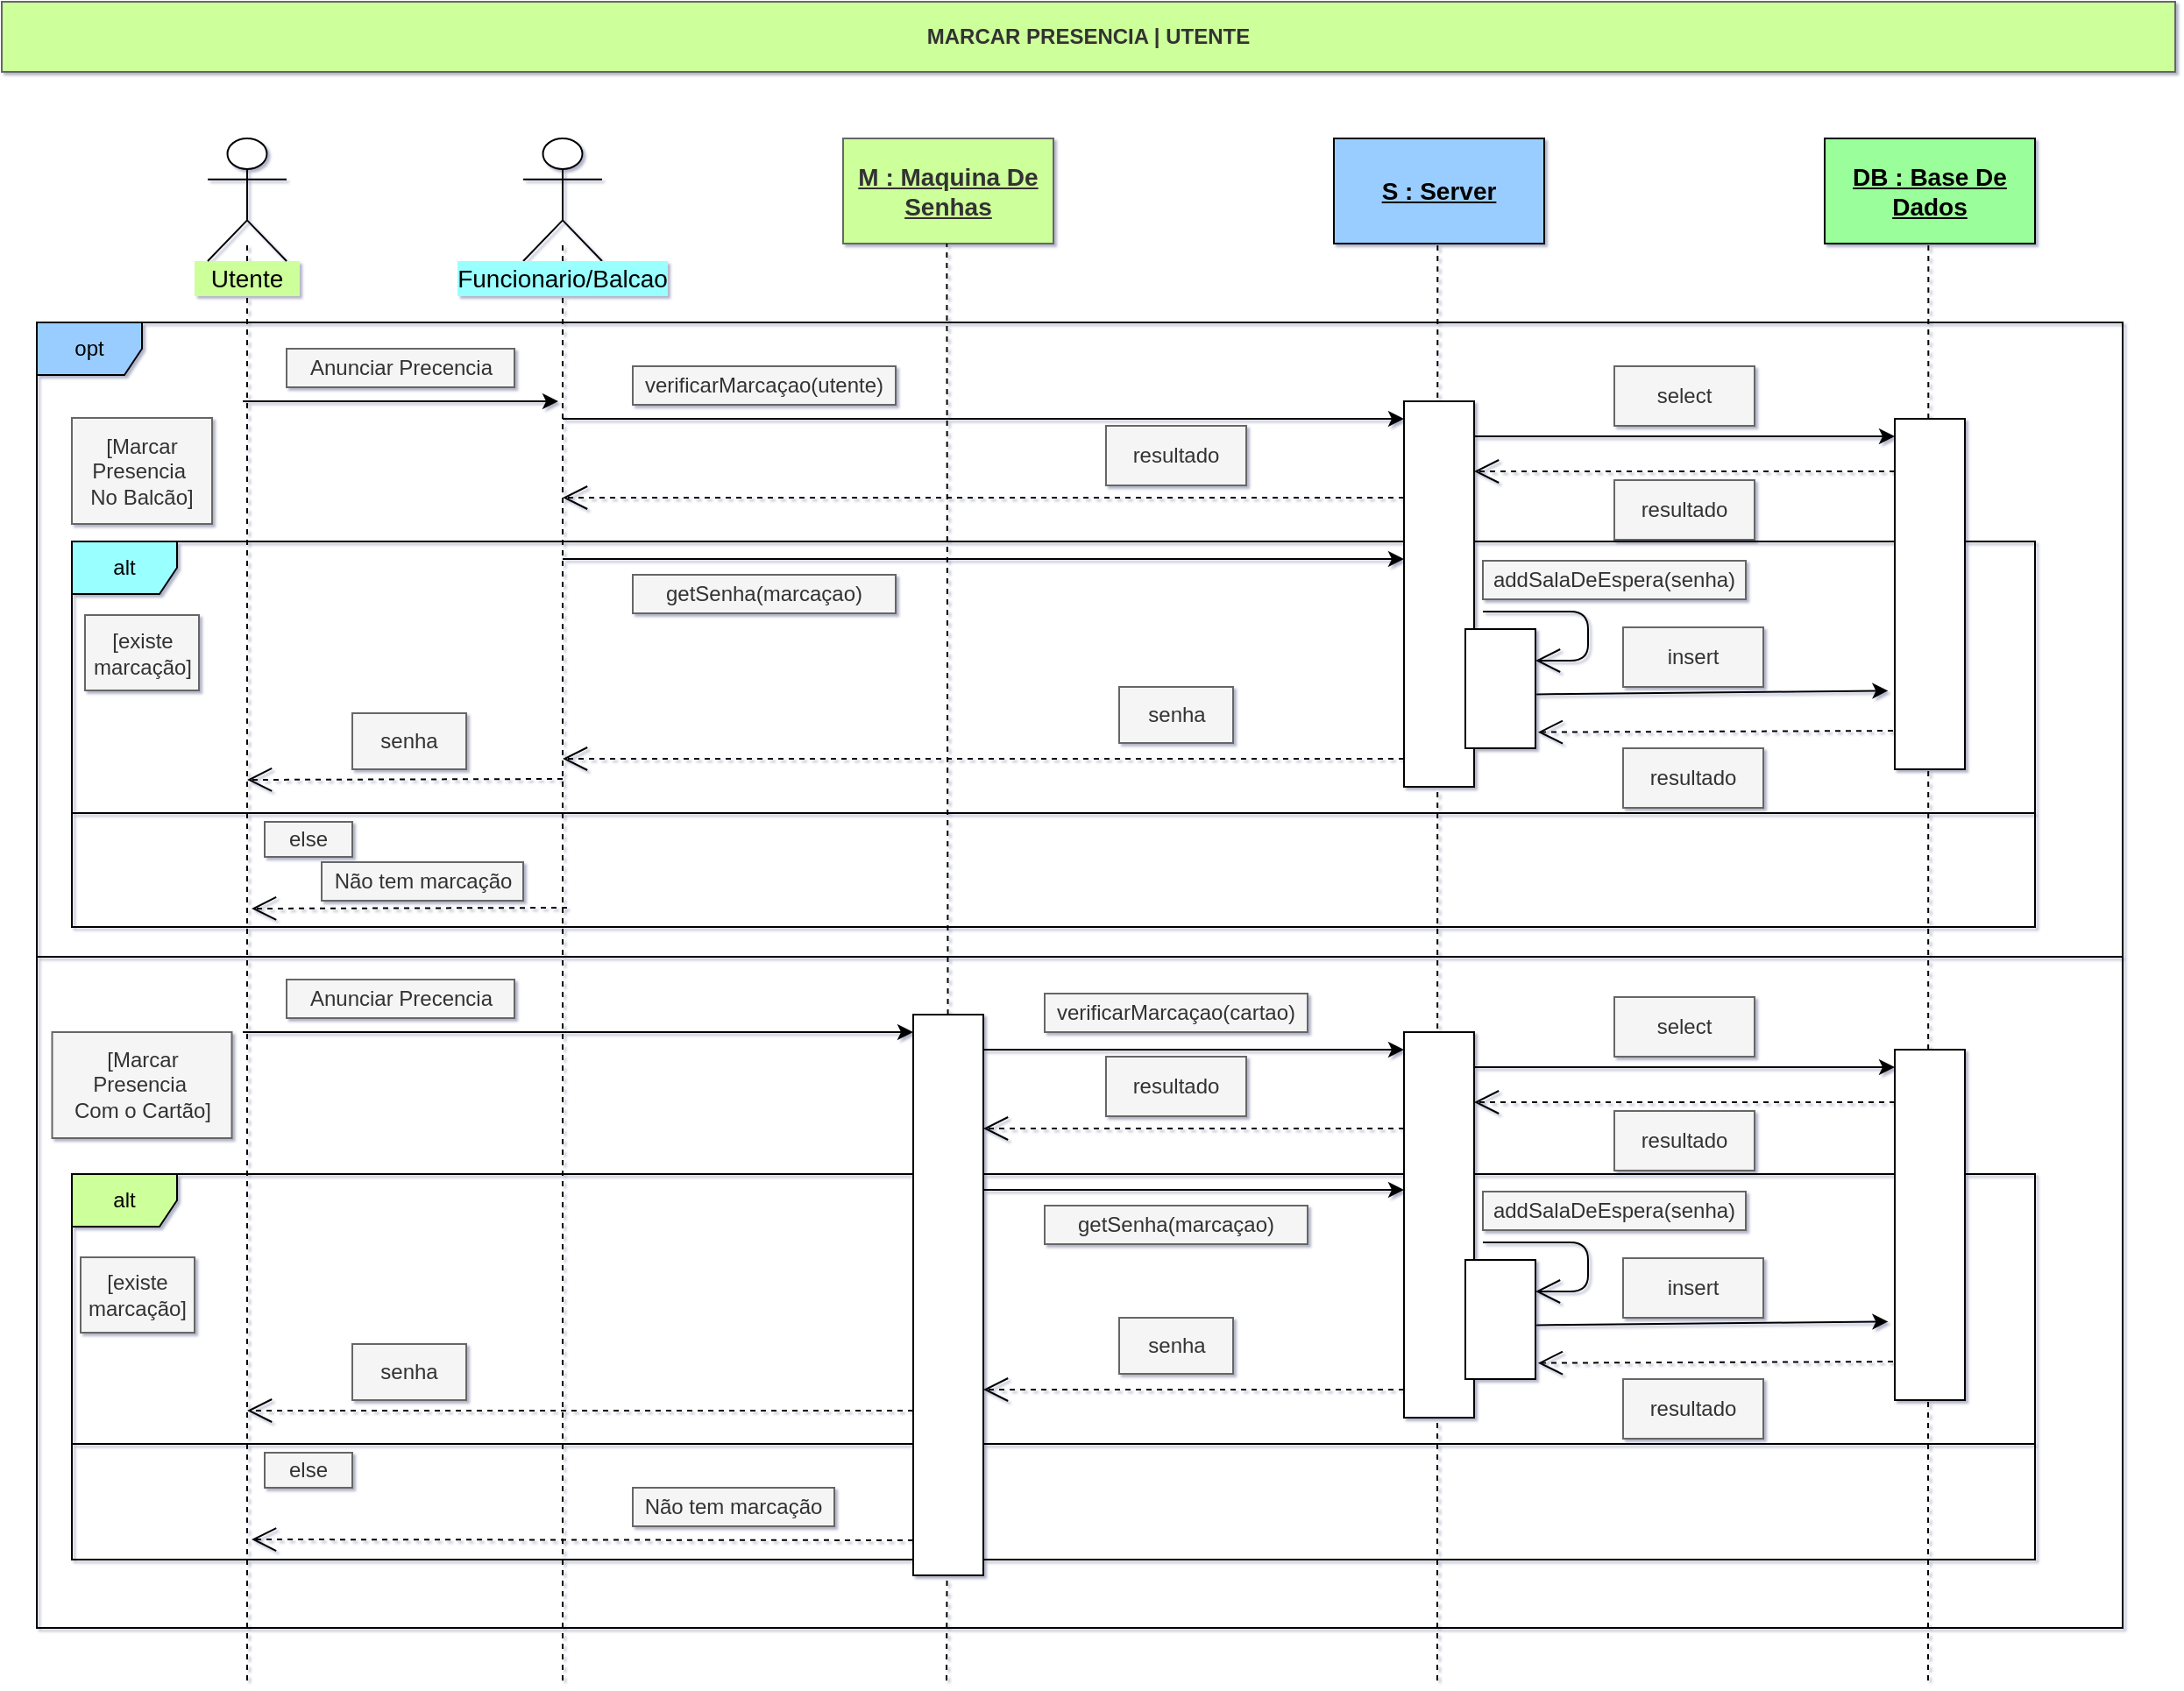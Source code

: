 <mxfile version="14.2.7" type="device"><diagram id="AsH_5SjAXSJHShSrWKoF" name="Page-1"><mxGraphModel dx="2207" dy="491" grid="1" gridSize="10" guides="1" tooltips="1" connect="0" arrows="1" fold="1" page="1" pageScale="1" pageWidth="1169" pageHeight="827" math="0" shadow="1"><root><mxCell id="0"/><mxCell id="1" parent="0"/><mxCell id="l-q_9VvHlV9_ip4h9_yq-100" value="opt" style="shape=umlFrame;whiteSpace=wrap;html=1;fillColor=#9ACDFF;" parent="1" vertex="1"><mxGeometry x="-20" y="225" width="1190" height="745" as="geometry"/></mxCell><mxCell id="l-q_9VvHlV9_ip4h9_yq-67" value="alt" style="shape=umlFrame;whiteSpace=wrap;html=1;fillColor=#CDFF9A;" parent="1" vertex="1"><mxGeometry y="711" width="1120" height="220" as="geometry"/></mxCell><mxCell id="l-q_9VvHlV9_ip4h9_yq-14" value="alt" style="shape=umlFrame;whiteSpace=wrap;html=1;fillColor=#9AFFFF;" parent="1" vertex="1"><mxGeometry y="350" width="1120" height="220" as="geometry"/></mxCell><mxCell id="yt4L-jeNNCaIfQfXymkX-6" value="&lt;b&gt;MARCAR PRESENCIA | UTENTE&lt;/b&gt;" style="text;html=1;align=center;verticalAlign=middle;whiteSpace=wrap;rounded=0;strokeColor=#666666;fontColor=#333333;fillColor=#CDFF9A;" parent="1" vertex="1"><mxGeometry x="-40" y="42" width="1240" height="40" as="geometry"/></mxCell><mxCell id="tvffZK_oMYYl_4dd8lyw-2" value="&lt;span style=&quot;font-size: 14px&quot;&gt;&lt;b&gt;BaseDeDados&lt;/b&gt;&lt;/span&gt;" style="rounded=0;whiteSpace=wrap;html=1;fillColor=#9AFF9A;" parent="1" vertex="1"><mxGeometry x="1000" y="120" width="120" height="60" as="geometry"/></mxCell><mxCell id="tvffZK_oMYYl_4dd8lyw-3" value="" style="endArrow=none;dashed=1;html=1;rounded=1;" parent="1" edge="1"><mxGeometry width="50" height="50" relative="1" as="geometry"><mxPoint x="100" y="1000" as="sourcePoint"/><mxPoint x="100" y="180" as="targetPoint"/></mxGeometry></mxCell><mxCell id="tvffZK_oMYYl_4dd8lyw-6" value="&lt;span style=&quot;font-size: 14px&quot;&gt;Utente&lt;/span&gt;" style="text;html=1;align=center;verticalAlign=middle;whiteSpace=wrap;rounded=0;fillColor=#CDFF9A;" parent="1" vertex="1"><mxGeometry x="70" y="190" width="60" height="20" as="geometry"/></mxCell><mxCell id="tvffZK_oMYYl_4dd8lyw-10" value="&lt;span style=&quot;font-size: 14px&quot;&gt;&lt;b&gt;&lt;u&gt;M : Maquina De&lt;br&gt;Senhas&lt;br&gt;&lt;/u&gt;&lt;/b&gt;&lt;/span&gt;" style="rounded=0;whiteSpace=wrap;html=1;strokeColor=#666666;fontColor=#333333;fillColor=#CDFF9A;" parent="1" vertex="1"><mxGeometry x="440" y="120" width="120" height="60" as="geometry"/></mxCell><mxCell id="tvffZK_oMYYl_4dd8lyw-107" value="Anunciar Precencia" style="text;html=1;strokeColor=#666666;align=center;verticalAlign=middle;whiteSpace=wrap;rounded=0;fillColor=#f5f5f5;fontColor=#333333;" parent="1" vertex="1"><mxGeometry x="122.5" y="240" width="130" height="22" as="geometry"/></mxCell><mxCell id="W52ST7gWvC9Ii1twbOVq-111" value="" style="endArrow=none;dashed=1;html=1;rounded=1;" parent="1" source="l-q_9VvHlV9_ip4h9_yq-98" edge="1"><mxGeometry width="50" height="50" relative="1" as="geometry"><mxPoint x="499" y="1000" as="sourcePoint"/><mxPoint x="499.17" y="180" as="targetPoint"/></mxGeometry></mxCell><mxCell id="W52ST7gWvC9Ii1twbOVq-112" value="" style="endArrow=none;dashed=1;html=1;rounded=1;" parent="1" edge="1"><mxGeometry width="50" height="50" relative="1" as="geometry"><mxPoint x="779" y="1000" as="sourcePoint"/><mxPoint x="779.17" y="170" as="targetPoint"/></mxGeometry></mxCell><mxCell id="W52ST7gWvC9Ii1twbOVq-113" value="" style="endArrow=none;dashed=1;html=1;rounded=1;" parent="1" edge="1"><mxGeometry width="50" height="50" relative="1" as="geometry"><mxPoint x="1059" y="1000" as="sourcePoint"/><mxPoint x="1059.17" y="180" as="targetPoint"/></mxGeometry></mxCell><mxCell id="krT9wMDKRIHP58INxjv6-1" value="" style="shape=umlActor;verticalLabelPosition=bottom;verticalAlign=top;html=1;outlineConnect=0;" parent="1" vertex="1"><mxGeometry x="77.5" y="120" width="45" height="70" as="geometry"/></mxCell><mxCell id="tvffZK_oMYYl_4dd8lyw-1" value="&lt;font style=&quot;font-size: 14px&quot;&gt;Server&lt;/font&gt;" style="rounded=0;whiteSpace=wrap;html=1;fillColor=#9ACDFF;" parent="1" vertex="1"><mxGeometry x="720" y="120" width="120" height="60" as="geometry"/></mxCell><mxCell id="l-q_9VvHlV9_ip4h9_yq-1" value="" style="endArrow=none;dashed=1;html=1;rounded=1;" parent="1" source="l-q_9VvHlV9_ip4h9_yq-2" edge="1"><mxGeometry width="50" height="50" relative="1" as="geometry"><mxPoint x="280" y="770" as="sourcePoint"/><mxPoint x="280" y="180" as="targetPoint"/></mxGeometry></mxCell><mxCell id="l-q_9VvHlV9_ip4h9_yq-3" value="" style="shape=umlActor;verticalLabelPosition=bottom;verticalAlign=top;html=1;outlineConnect=0;" parent="1" vertex="1"><mxGeometry x="257.5" y="120" width="45" height="70" as="geometry"/></mxCell><mxCell id="l-q_9VvHlV9_ip4h9_yq-2" value="&lt;span style=&quot;font-size: 14px&quot;&gt;Funcionario/Balcao&lt;/span&gt;" style="text;html=1;align=center;verticalAlign=middle;whiteSpace=wrap;rounded=0;fillColor=#9AFFFF;" parent="1" vertex="1"><mxGeometry x="220" y="190" width="120" height="20" as="geometry"/></mxCell><mxCell id="l-q_9VvHlV9_ip4h9_yq-4" value="" style="endArrow=none;dashed=1;html=1;rounded=1;" parent="1" target="l-q_9VvHlV9_ip4h9_yq-2" edge="1"><mxGeometry width="50" height="50" relative="1" as="geometry"><mxPoint x="280" y="1000" as="sourcePoint"/><mxPoint x="280" y="180" as="targetPoint"/></mxGeometry></mxCell><mxCell id="l-q_9VvHlV9_ip4h9_yq-5" value="" style="endArrow=classic;html=1;" parent="1" edge="1"><mxGeometry width="50" height="50" relative="1" as="geometry"><mxPoint x="97.5" y="270" as="sourcePoint"/><mxPoint x="277.5" y="270" as="targetPoint"/></mxGeometry></mxCell><mxCell id="l-q_9VvHlV9_ip4h9_yq-6" value="" style="endArrow=classic;html=1;" parent="1" edge="1"><mxGeometry width="50" height="50" relative="1" as="geometry"><mxPoint x="280" y="280" as="sourcePoint"/><mxPoint x="760" y="280" as="targetPoint"/></mxGeometry></mxCell><mxCell id="l-q_9VvHlV9_ip4h9_yq-7" value="verificarMarcaçao(utente)" style="text;html=1;strokeColor=#666666;align=center;verticalAlign=middle;whiteSpace=wrap;rounded=0;fillColor=#f5f5f5;fontColor=#333333;" parent="1" vertex="1"><mxGeometry x="320" y="250" width="150" height="22" as="geometry"/></mxCell><mxCell id="l-q_9VvHlV9_ip4h9_yq-8" value="" style="endArrow=classic;html=1;" parent="1" edge="1"><mxGeometry width="50" height="50" relative="1" as="geometry"><mxPoint x="800" y="290" as="sourcePoint"/><mxPoint x="1040" y="290" as="targetPoint"/></mxGeometry></mxCell><mxCell id="l-q_9VvHlV9_ip4h9_yq-9" value="select" style="text;html=1;strokeColor=#666666;align=center;verticalAlign=middle;whiteSpace=wrap;rounded=0;fillColor=#f5f5f5;fontColor=#333333;" parent="1" vertex="1"><mxGeometry x="880" y="250" width="80" height="34" as="geometry"/></mxCell><mxCell id="l-q_9VvHlV9_ip4h9_yq-10" value="" style="endArrow=open;endFill=1;endSize=12;html=1;dashed=1;" parent="1" edge="1"><mxGeometry width="160" relative="1" as="geometry"><mxPoint x="1040" y="310" as="sourcePoint"/><mxPoint x="800" y="310" as="targetPoint"/></mxGeometry></mxCell><mxCell id="l-q_9VvHlV9_ip4h9_yq-11" value="resultado" style="text;html=1;strokeColor=#666666;align=center;verticalAlign=middle;whiteSpace=wrap;rounded=0;fillColor=#f5f5f5;fontColor=#333333;" parent="1" vertex="1"><mxGeometry x="880" y="315" width="80" height="34" as="geometry"/></mxCell><mxCell id="l-q_9VvHlV9_ip4h9_yq-12" value="" style="endArrow=open;endFill=1;endSize=12;html=1;dashed=1;" parent="1" edge="1"><mxGeometry width="160" relative="1" as="geometry"><mxPoint x="760" y="325" as="sourcePoint"/><mxPoint x="280" y="325" as="targetPoint"/></mxGeometry></mxCell><mxCell id="l-q_9VvHlV9_ip4h9_yq-13" value="resultado" style="text;html=1;strokeColor=#666666;align=center;verticalAlign=middle;whiteSpace=wrap;rounded=0;fillColor=#f5f5f5;fontColor=#333333;" parent="1" vertex="1"><mxGeometry x="590" y="284" width="80" height="34" as="geometry"/></mxCell><mxCell id="l-q_9VvHlV9_ip4h9_yq-15" value="[existe marcação]" style="text;html=1;strokeColor=#666666;align=center;verticalAlign=middle;whiteSpace=wrap;rounded=0;fillColor=#f5f5f5;fontColor=#333333;" parent="1" vertex="1"><mxGeometry x="7.5" y="392" width="65" height="43" as="geometry"/></mxCell><mxCell id="l-q_9VvHlV9_ip4h9_yq-16" value="" style="endArrow=classic;html=1;" parent="1" edge="1"><mxGeometry width="50" height="50" relative="1" as="geometry"><mxPoint x="280" y="360" as="sourcePoint"/><mxPoint x="760" y="360" as="targetPoint"/></mxGeometry></mxCell><mxCell id="l-q_9VvHlV9_ip4h9_yq-17" value="getSenha(marcaçao)" style="text;html=1;strokeColor=#666666;align=center;verticalAlign=middle;whiteSpace=wrap;rounded=0;fillColor=#f5f5f5;fontColor=#333333;" parent="1" vertex="1"><mxGeometry x="320" y="369" width="150" height="22" as="geometry"/></mxCell><mxCell id="l-q_9VvHlV9_ip4h9_yq-18" value="" style="endArrow=open;endFill=1;endSize=12;html=1;dashed=1;" parent="1" edge="1"><mxGeometry width="160" relative="1" as="geometry"><mxPoint x="760" y="474" as="sourcePoint"/><mxPoint x="280" y="474" as="targetPoint"/></mxGeometry></mxCell><mxCell id="l-q_9VvHlV9_ip4h9_yq-19" value="senha" style="text;html=1;strokeColor=#666666;align=center;verticalAlign=middle;whiteSpace=wrap;rounded=0;fillColor=#f5f5f5;fontColor=#333333;" parent="1" vertex="1"><mxGeometry x="597.5" y="433" width="65" height="32" as="geometry"/></mxCell><mxCell id="l-q_9VvHlV9_ip4h9_yq-20" value="" style="endArrow=open;endFill=1;endSize=12;html=1;dashed=1;" parent="1" edge="1"><mxGeometry width="160" relative="1" as="geometry"><mxPoint x="280" y="485.5" as="sourcePoint"/><mxPoint x="100" y="486" as="targetPoint"/></mxGeometry></mxCell><mxCell id="l-q_9VvHlV9_ip4h9_yq-21" value="senha" style="text;html=1;strokeColor=#666666;align=center;verticalAlign=middle;whiteSpace=wrap;rounded=0;fillColor=#f5f5f5;fontColor=#333333;" parent="1" vertex="1"><mxGeometry x="160" y="448" width="65" height="32" as="geometry"/></mxCell><mxCell id="l-q_9VvHlV9_ip4h9_yq-23" value="" style="endArrow=open;endFill=1;endSize=12;html=1;" parent="1" edge="1"><mxGeometry width="160" relative="1" as="geometry"><mxPoint x="805" y="390" as="sourcePoint"/><mxPoint x="835" y="418" as="targetPoint"/><Array as="points"><mxPoint x="865" y="390"/><mxPoint x="865" y="418"/></Array></mxGeometry></mxCell><mxCell id="l-q_9VvHlV9_ip4h9_yq-25" value="" style="endArrow=classic;html=1;exitX=1.015;exitY=0.547;exitDx=0;exitDy=0;exitPerimeter=0;entryX=-0.095;entryY=0.776;entryDx=0;entryDy=0;entryPerimeter=0;" parent="1" source="l-q_9VvHlV9_ip4h9_yq-24" target="l-q_9VvHlV9_ip4h9_yq-30" edge="1"><mxGeometry width="50" height="50" relative="1" as="geometry"><mxPoint x="595" y="368" as="sourcePoint"/><mxPoint x="1030" y="437" as="targetPoint"/></mxGeometry></mxCell><mxCell id="l-q_9VvHlV9_ip4h9_yq-26" value="" style="endArrow=open;endFill=1;endSize=12;html=1;dashed=1;entryX=1.035;entryY=0.865;entryDx=0;entryDy=0;entryPerimeter=0;" parent="1" target="l-q_9VvHlV9_ip4h9_yq-24" edge="1"><mxGeometry width="160" relative="1" as="geometry"><mxPoint x="1045" y="458" as="sourcePoint"/><mxPoint x="805" y="458" as="targetPoint"/></mxGeometry></mxCell><mxCell id="l-q_9VvHlV9_ip4h9_yq-27" value="insert" style="text;html=1;strokeColor=#666666;align=center;verticalAlign=middle;whiteSpace=wrap;rounded=0;fillColor=#f5f5f5;fontColor=#333333;" parent="1" vertex="1"><mxGeometry x="885" y="399" width="80" height="34" as="geometry"/></mxCell><mxCell id="l-q_9VvHlV9_ip4h9_yq-28" value="resultado" style="text;html=1;strokeColor=#666666;align=center;verticalAlign=middle;whiteSpace=wrap;rounded=0;fillColor=#f5f5f5;fontColor=#333333;" parent="1" vertex="1"><mxGeometry x="885" y="468" width="80" height="34" as="geometry"/></mxCell><mxCell id="l-q_9VvHlV9_ip4h9_yq-29" value="addSalaDeEspera(senha)" style="text;html=1;strokeColor=#666666;align=center;verticalAlign=middle;whiteSpace=wrap;rounded=0;fillColor=#f5f5f5;fontColor=#333333;" parent="1" vertex="1"><mxGeometry x="805" y="361" width="150" height="22" as="geometry"/></mxCell><mxCell id="l-q_9VvHlV9_ip4h9_yq-30" value="" style="rounded=0;whiteSpace=wrap;html=1;" parent="1" vertex="1"><mxGeometry x="1040" y="280" width="40" height="200" as="geometry"/></mxCell><mxCell id="l-q_9VvHlV9_ip4h9_yq-31" value="" style="rounded=0;whiteSpace=wrap;html=1;" parent="1" vertex="1"><mxGeometry x="760" y="270" width="40" height="220" as="geometry"/></mxCell><mxCell id="l-q_9VvHlV9_ip4h9_yq-24" value="" style="rounded=0;whiteSpace=wrap;html=1;" parent="1" vertex="1"><mxGeometry x="795" y="400" width="40" height="68" as="geometry"/></mxCell><mxCell id="l-q_9VvHlV9_ip4h9_yq-32" value="" style="line;strokeWidth=1;fillColor=none;align=left;verticalAlign=middle;spacingTop=-1;spacingLeft=3;spacingRight=3;rotatable=0;labelPosition=right;points=[];portConstraint=eastwest;" parent="1" vertex="1"><mxGeometry y="501" width="1120" height="8" as="geometry"/></mxCell><mxCell id="l-q_9VvHlV9_ip4h9_yq-33" value="else" style="text;html=1;strokeColor=#666666;align=center;verticalAlign=middle;whiteSpace=wrap;rounded=0;fillColor=#f5f5f5;fontColor=#333333;" parent="1" vertex="1"><mxGeometry x="110" y="510" width="50" height="20" as="geometry"/></mxCell><mxCell id="l-q_9VvHlV9_ip4h9_yq-34" value="" style="endArrow=open;endFill=1;endSize=12;html=1;dashed=1;" parent="1" edge="1"><mxGeometry width="160" relative="1" as="geometry"><mxPoint x="282.5" y="559" as="sourcePoint"/><mxPoint x="102.5" y="559.5" as="targetPoint"/></mxGeometry></mxCell><mxCell id="l-q_9VvHlV9_ip4h9_yq-35" value="Não tem marcação" style="text;html=1;strokeColor=#666666;align=center;verticalAlign=middle;whiteSpace=wrap;rounded=0;fillColor=#f5f5f5;fontColor=#333333;" parent="1" vertex="1"><mxGeometry x="142.5" y="533" width="115" height="22" as="geometry"/></mxCell><mxCell id="l-q_9VvHlV9_ip4h9_yq-68" value="Anunciar Precencia" style="text;html=1;strokeColor=#666666;align=center;verticalAlign=middle;whiteSpace=wrap;rounded=0;fillColor=#f5f5f5;fontColor=#333333;" parent="1" vertex="1"><mxGeometry x="122.5" y="600" width="130" height="22" as="geometry"/></mxCell><mxCell id="l-q_9VvHlV9_ip4h9_yq-69" value="" style="endArrow=classic;html=1;" parent="1" edge="1"><mxGeometry width="50" height="50" relative="1" as="geometry"><mxPoint x="97.5" y="630" as="sourcePoint"/><mxPoint x="480" y="630" as="targetPoint"/></mxGeometry></mxCell><mxCell id="l-q_9VvHlV9_ip4h9_yq-70" value="" style="endArrow=classic;html=1;" parent="1" edge="1"><mxGeometry width="50" height="50" relative="1" as="geometry"><mxPoint x="520" y="640" as="sourcePoint"/><mxPoint x="760.0" y="640" as="targetPoint"/></mxGeometry></mxCell><mxCell id="l-q_9VvHlV9_ip4h9_yq-71" value="verificarMarcaçao(cartao)" style="text;html=1;strokeColor=#666666;align=center;verticalAlign=middle;whiteSpace=wrap;rounded=0;fillColor=#f5f5f5;fontColor=#333333;" parent="1" vertex="1"><mxGeometry x="555" y="608" width="150" height="22" as="geometry"/></mxCell><mxCell id="l-q_9VvHlV9_ip4h9_yq-72" value="" style="endArrow=classic;html=1;" parent="1" edge="1"><mxGeometry width="50" height="50" relative="1" as="geometry"><mxPoint x="800.0" y="650" as="sourcePoint"/><mxPoint x="1040.0" y="650" as="targetPoint"/></mxGeometry></mxCell><mxCell id="l-q_9VvHlV9_ip4h9_yq-73" value="select" style="text;html=1;strokeColor=#666666;align=center;verticalAlign=middle;whiteSpace=wrap;rounded=0;fillColor=#f5f5f5;fontColor=#333333;" parent="1" vertex="1"><mxGeometry x="880" y="610" width="80" height="34" as="geometry"/></mxCell><mxCell id="l-q_9VvHlV9_ip4h9_yq-74" value="" style="endArrow=open;endFill=1;endSize=12;html=1;dashed=1;" parent="1" edge="1"><mxGeometry width="160" relative="1" as="geometry"><mxPoint x="1040.0" y="670" as="sourcePoint"/><mxPoint x="800.0" y="670" as="targetPoint"/></mxGeometry></mxCell><mxCell id="l-q_9VvHlV9_ip4h9_yq-75" value="resultado" style="text;html=1;strokeColor=#666666;align=center;verticalAlign=middle;whiteSpace=wrap;rounded=0;fillColor=#f5f5f5;fontColor=#333333;" parent="1" vertex="1"><mxGeometry x="880" y="675" width="80" height="34" as="geometry"/></mxCell><mxCell id="l-q_9VvHlV9_ip4h9_yq-76" value="" style="endArrow=open;endFill=1;endSize=12;html=1;dashed=1;" parent="1" edge="1"><mxGeometry width="160" relative="1" as="geometry"><mxPoint x="760.0" y="685" as="sourcePoint"/><mxPoint x="520" y="685" as="targetPoint"/></mxGeometry></mxCell><mxCell id="l-q_9VvHlV9_ip4h9_yq-77" value="resultado" style="text;html=1;strokeColor=#666666;align=center;verticalAlign=middle;whiteSpace=wrap;rounded=0;fillColor=#f5f5f5;fontColor=#333333;" parent="1" vertex="1"><mxGeometry x="590" y="644" width="80" height="34" as="geometry"/></mxCell><mxCell id="l-q_9VvHlV9_ip4h9_yq-78" value="[existe marcação]" style="text;html=1;strokeColor=#666666;align=center;verticalAlign=middle;whiteSpace=wrap;rounded=0;fillColor=#f5f5f5;fontColor=#333333;" parent="1" vertex="1"><mxGeometry x="5" y="758.5" width="65" height="43" as="geometry"/></mxCell><mxCell id="l-q_9VvHlV9_ip4h9_yq-79" value="" style="endArrow=classic;html=1;" parent="1" edge="1"><mxGeometry width="50" height="50" relative="1" as="geometry"><mxPoint x="520" y="720" as="sourcePoint"/><mxPoint x="760.0" y="720" as="targetPoint"/></mxGeometry></mxCell><mxCell id="l-q_9VvHlV9_ip4h9_yq-80" value="getSenha(marcaçao)" style="text;html=1;strokeColor=#666666;align=center;verticalAlign=middle;whiteSpace=wrap;rounded=0;fillColor=#f5f5f5;fontColor=#333333;" parent="1" vertex="1"><mxGeometry x="555" y="729" width="150" height="22" as="geometry"/></mxCell><mxCell id="l-q_9VvHlV9_ip4h9_yq-81" value="" style="endArrow=open;endFill=1;endSize=12;html=1;dashed=1;" parent="1" edge="1"><mxGeometry width="160" relative="1" as="geometry"><mxPoint x="760.0" y="834" as="sourcePoint"/><mxPoint x="520" y="834" as="targetPoint"/></mxGeometry></mxCell><mxCell id="l-q_9VvHlV9_ip4h9_yq-82" value="senha" style="text;html=1;strokeColor=#666666;align=center;verticalAlign=middle;whiteSpace=wrap;rounded=0;fillColor=#f5f5f5;fontColor=#333333;" parent="1" vertex="1"><mxGeometry x="597.5" y="793" width="65" height="32" as="geometry"/></mxCell><mxCell id="l-q_9VvHlV9_ip4h9_yq-83" value="" style="endArrow=open;endFill=1;endSize=12;html=1;dashed=1;" parent="1" edge="1"><mxGeometry width="160" relative="1" as="geometry"><mxPoint x="480" y="846" as="sourcePoint"/><mxPoint x="100" y="846" as="targetPoint"/></mxGeometry></mxCell><mxCell id="l-q_9VvHlV9_ip4h9_yq-84" value="senha" style="text;html=1;strokeColor=#666666;align=center;verticalAlign=middle;whiteSpace=wrap;rounded=0;fillColor=#f5f5f5;fontColor=#333333;" parent="1" vertex="1"><mxGeometry x="160" y="808" width="65" height="32" as="geometry"/></mxCell><mxCell id="l-q_9VvHlV9_ip4h9_yq-85" value="" style="endArrow=open;endFill=1;endSize=12;html=1;" parent="1" edge="1"><mxGeometry width="160" relative="1" as="geometry"><mxPoint x="805.0" y="750" as="sourcePoint"/><mxPoint x="835.0" y="778" as="targetPoint"/><Array as="points"><mxPoint x="865" y="750"/><mxPoint x="865" y="778"/></Array></mxGeometry></mxCell><mxCell id="l-q_9VvHlV9_ip4h9_yq-86" value="" style="endArrow=classic;html=1;exitX=1.015;exitY=0.547;exitDx=0;exitDy=0;exitPerimeter=0;entryX=-0.095;entryY=0.776;entryDx=0;entryDy=0;entryPerimeter=0;" parent="1" source="l-q_9VvHlV9_ip4h9_yq-93" target="l-q_9VvHlV9_ip4h9_yq-91" edge="1"><mxGeometry width="50" height="50" relative="1" as="geometry"><mxPoint x="595" y="728" as="sourcePoint"/><mxPoint x="1030" y="797" as="targetPoint"/></mxGeometry></mxCell><mxCell id="l-q_9VvHlV9_ip4h9_yq-87" value="" style="endArrow=open;endFill=1;endSize=12;html=1;dashed=1;entryX=1.035;entryY=0.865;entryDx=0;entryDy=0;entryPerimeter=0;" parent="1" target="l-q_9VvHlV9_ip4h9_yq-93" edge="1"><mxGeometry width="160" relative="1" as="geometry"><mxPoint x="1045.0" y="818" as="sourcePoint"/><mxPoint x="805" y="818" as="targetPoint"/></mxGeometry></mxCell><mxCell id="l-q_9VvHlV9_ip4h9_yq-88" value="insert" style="text;html=1;strokeColor=#666666;align=center;verticalAlign=middle;whiteSpace=wrap;rounded=0;fillColor=#f5f5f5;fontColor=#333333;" parent="1" vertex="1"><mxGeometry x="885" y="759" width="80" height="34" as="geometry"/></mxCell><mxCell id="l-q_9VvHlV9_ip4h9_yq-89" value="resultado" style="text;html=1;strokeColor=#666666;align=center;verticalAlign=middle;whiteSpace=wrap;rounded=0;fillColor=#f5f5f5;fontColor=#333333;" parent="1" vertex="1"><mxGeometry x="885" y="828" width="80" height="34" as="geometry"/></mxCell><mxCell id="l-q_9VvHlV9_ip4h9_yq-90" value="addSalaDeEspera(senha)" style="text;html=1;strokeColor=#666666;align=center;verticalAlign=middle;whiteSpace=wrap;rounded=0;fillColor=#f5f5f5;fontColor=#333333;" parent="1" vertex="1"><mxGeometry x="805" y="721" width="150" height="22" as="geometry"/></mxCell><mxCell id="l-q_9VvHlV9_ip4h9_yq-91" value="" style="rounded=0;whiteSpace=wrap;html=1;" parent="1" vertex="1"><mxGeometry x="1040" y="640" width="40" height="200" as="geometry"/></mxCell><mxCell id="l-q_9VvHlV9_ip4h9_yq-92" value="" style="rounded=0;whiteSpace=wrap;html=1;" parent="1" vertex="1"><mxGeometry x="760" y="630" width="40" height="220" as="geometry"/></mxCell><mxCell id="l-q_9VvHlV9_ip4h9_yq-93" value="" style="rounded=0;whiteSpace=wrap;html=1;" parent="1" vertex="1"><mxGeometry x="795" y="760" width="40" height="68" as="geometry"/></mxCell><mxCell id="l-q_9VvHlV9_ip4h9_yq-94" value="" style="line;strokeWidth=1;fillColor=none;align=left;verticalAlign=middle;spacingTop=-1;spacingLeft=3;spacingRight=3;rotatable=0;labelPosition=right;points=[];portConstraint=eastwest;" parent="1" vertex="1"><mxGeometry y="861" width="1120" height="8" as="geometry"/></mxCell><mxCell id="l-q_9VvHlV9_ip4h9_yq-95" value="else" style="text;html=1;strokeColor=#666666;align=center;verticalAlign=middle;whiteSpace=wrap;rounded=0;fillColor=#f5f5f5;fontColor=#333333;" parent="1" vertex="1"><mxGeometry x="110" y="870" width="50" height="20" as="geometry"/></mxCell><mxCell id="l-q_9VvHlV9_ip4h9_yq-96" value="" style="endArrow=open;endFill=1;endSize=12;html=1;dashed=1;" parent="1" edge="1"><mxGeometry width="160" relative="1" as="geometry"><mxPoint x="480" y="920" as="sourcePoint"/><mxPoint x="102.5" y="919.5" as="targetPoint"/></mxGeometry></mxCell><mxCell id="l-q_9VvHlV9_ip4h9_yq-97" value="Não tem marcação" style="text;html=1;strokeColor=#666666;align=center;verticalAlign=middle;whiteSpace=wrap;rounded=0;fillColor=#f5f5f5;fontColor=#333333;" parent="1" vertex="1"><mxGeometry x="320" y="890" width="115" height="22" as="geometry"/></mxCell><mxCell id="l-q_9VvHlV9_ip4h9_yq-98" value="" style="rounded=0;whiteSpace=wrap;html=1;" parent="1" vertex="1"><mxGeometry x="480" y="620" width="40" height="320" as="geometry"/></mxCell><mxCell id="l-q_9VvHlV9_ip4h9_yq-99" value="" style="endArrow=none;dashed=1;html=1;rounded=1;" parent="1" target="l-q_9VvHlV9_ip4h9_yq-98" edge="1"><mxGeometry width="50" height="50" relative="1" as="geometry"><mxPoint x="499" y="1000.0" as="sourcePoint"/><mxPoint x="499.17" y="180" as="targetPoint"/></mxGeometry></mxCell><mxCell id="l-q_9VvHlV9_ip4h9_yq-103" value="" style="line;strokeWidth=1;fillColor=none;align=left;verticalAlign=middle;spacingTop=-1;spacingLeft=3;spacingRight=3;rotatable=0;labelPosition=right;points=[];portConstraint=eastwest;" parent="1" vertex="1"><mxGeometry x="-20" y="586" width="1190" height="2" as="geometry"/></mxCell><mxCell id="l-q_9VvHlV9_ip4h9_yq-104" value="[Marcar&lt;br&gt;Presencia&amp;nbsp;&lt;br&gt;No Balcão]" style="text;html=1;strokeColor=#666666;align=center;verticalAlign=middle;whiteSpace=wrap;rounded=0;fillColor=#f5f5f5;fontColor=#333333;" parent="1" vertex="1"><mxGeometry y="279.5" width="80" height="60.5" as="geometry"/></mxCell><mxCell id="l-q_9VvHlV9_ip4h9_yq-105" value="[Marcar&lt;br&gt;Presencia&amp;nbsp;&lt;br&gt;Com o Cartão]" style="text;html=1;strokeColor=#666666;align=center;verticalAlign=middle;whiteSpace=wrap;rounded=0;fillColor=#f5f5f5;fontColor=#333333;" parent="1" vertex="1"><mxGeometry x="-11.25" y="630" width="102.5" height="60.5" as="geometry"/></mxCell><mxCell id="NCZ8sDVTbtZ4nvq5sCTH-1" value="&lt;font style=&quot;font-size: 14px&quot;&gt;&lt;b&gt;&lt;u&gt;S : Server&lt;/u&gt;&lt;/b&gt;&lt;/font&gt;" style="rounded=0;whiteSpace=wrap;html=1;fillColor=#9ACDFF;" vertex="1" parent="1"><mxGeometry x="720" y="120" width="120" height="60" as="geometry"/></mxCell><mxCell id="NCZ8sDVTbtZ4nvq5sCTH-2" value="&lt;span style=&quot;font-size: 14px&quot;&gt;&lt;b&gt;&lt;u&gt;DB : Base De Dados&lt;/u&gt;&lt;/b&gt;&lt;/span&gt;" style="rounded=0;whiteSpace=wrap;html=1;fillColor=#9AFF9A;" vertex="1" parent="1"><mxGeometry x="1000" y="120" width="120" height="60" as="geometry"/></mxCell></root></mxGraphModel></diagram></mxfile>